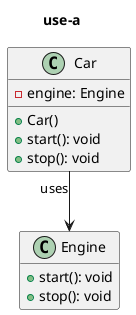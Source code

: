 @startuml use-a
title use-a

class Engine {
  + start(): void
  + stop(): void
}

class Car {
  - engine: Engine
  + Car()
  + start(): void
  + stop(): void
}

Car  "uses" --> Engine

hide empty members
@enduml